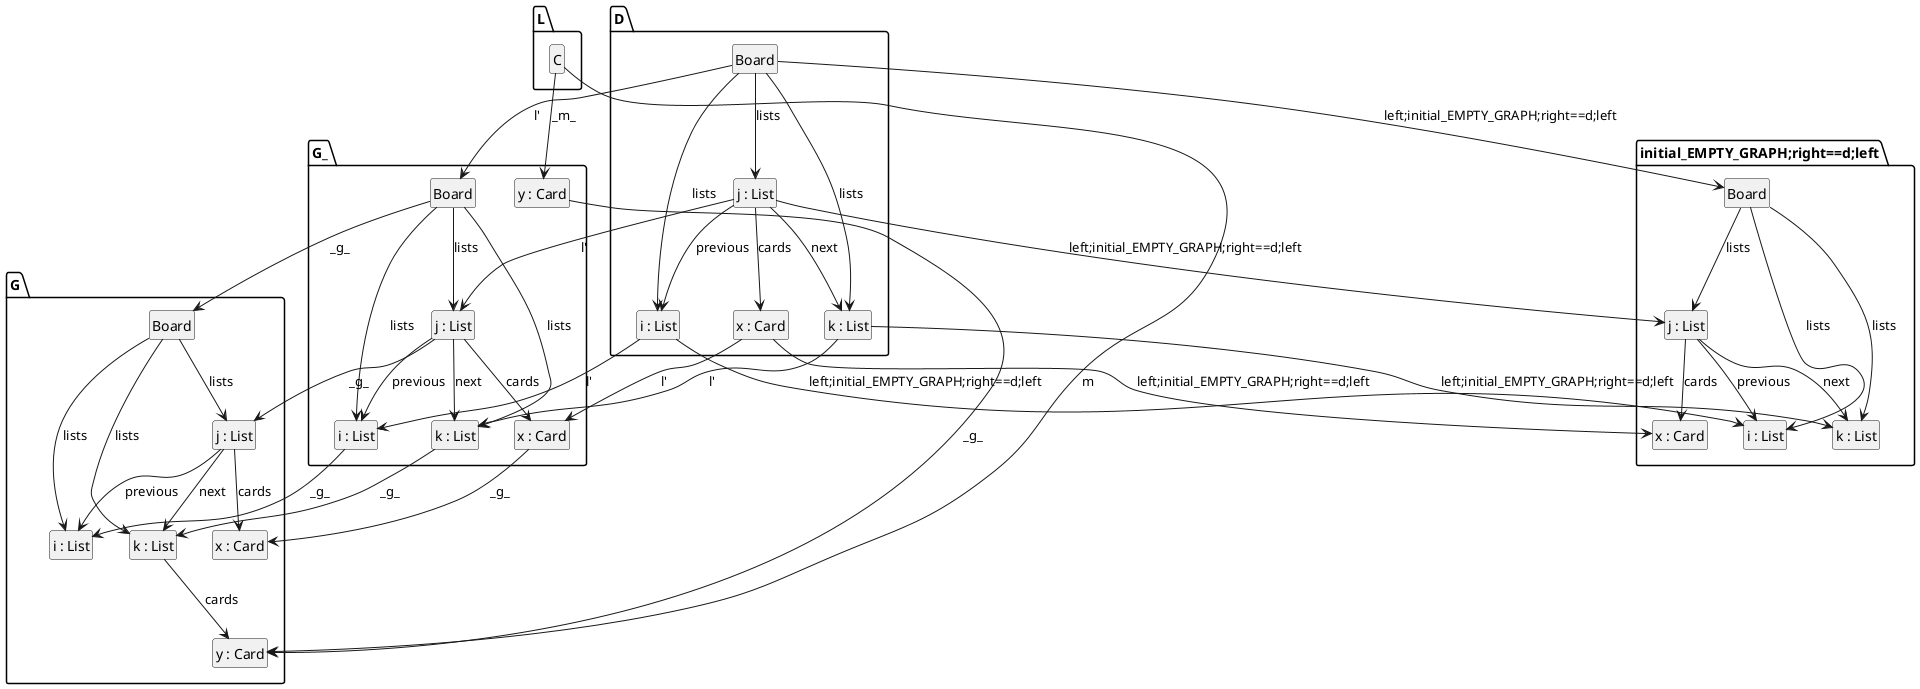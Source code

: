 @startuml
skinparam shadowing false
hide members
hide circle
class "L.C"
class "G.Board"
class "G.i : List"
class "G.j : List"
class "G.x : Card"
class "G.k : List"
class "G.y : Card"
"G.Board"-->"G.i : List" : "lists"
"G.Board"-->"G.j : List" : "lists"
"G.Board"-->"G.k : List" : "lists"
"G.j : List"-->"G.i : List" : "previous"
"G.j : List"-->"G.k : List" : "next"
"G.j : List"-->"G.x : Card" : "cards"
"G.k : List"-->"G.y : Card" : "cards"
class "G_.Board"
class "G_.i : List"
class "G_.j : List"
class "G_.x : Card"
class "G_.k : List"
class "G_.y : Card"
"G_.Board"-->"G_.i : List" : "lists"
"G_.Board"-->"G_.j : List" : "lists"
"G_.Board"-->"G_.k : List" : "lists"
"G_.j : List"-->"G_.i : List" : "previous"
"G_.j : List"-->"G_.k : List" : "next"
"G_.j : List"-->"G_.x : Card" : "cards"
class "D.Board"
class "D.i : List"
class "D.j : List"
class "D.x : Card"
class "D.k : List"
"D.Board"-->"D.i : List" : "lists"
"D.Board"-->"D.j : List" : "lists"
"D.Board"-->"D.k : List" : "lists"
"D.j : List"-->"D.i : List" : "previous"
"D.j : List"-->"D.k : List" : "next"
"D.j : List"-->"D.x : Card" : "cards"
class "initial_EMPTY_GRAPH;right==d;left.Board"
class "initial_EMPTY_GRAPH;right==d;left.i : List"
class "initial_EMPTY_GRAPH;right==d;left.j : List"
class "initial_EMPTY_GRAPH;right==d;left.x : Card"
class "initial_EMPTY_GRAPH;right==d;left.k : List"
"initial_EMPTY_GRAPH;right==d;left.Board"-->"initial_EMPTY_GRAPH;right==d;left.i : List" : "lists"
"initial_EMPTY_GRAPH;right==d;left.Board"-->"initial_EMPTY_GRAPH;right==d;left.j : List" : "lists"
"initial_EMPTY_GRAPH;right==d;left.Board"-->"initial_EMPTY_GRAPH;right==d;left.k : List" : "lists"
"initial_EMPTY_GRAPH;right==d;left.j : List"-->"initial_EMPTY_GRAPH;right==d;left.i : List" : "previous"
"initial_EMPTY_GRAPH;right==d;left.j : List"-->"initial_EMPTY_GRAPH;right==d;left.k : List" : "next"
"initial_EMPTY_GRAPH;right==d;left.j : List"-->"initial_EMPTY_GRAPH;right==d;left.x : Card" : "cards"
"L.C" --> "G.y : Card" : "m"
"L.C" --> "G_.y : Card" : "_m_"
"G_.Board" --> "G.Board" : "_g_"
"G_.i : List" --> "G.i : List" : "_g_"
"G_.j : List" --> "G.j : List" : "_g_"
"G_.x : Card" --> "G.x : Card" : "_g_"
"G_.k : List" --> "G.k : List" : "_g_"
"G_.y : Card" --> "G.y : Card" : "_g_"
"D.Board" --> "G_.Board" : "l'"
"D.i : List" --> "G_.i : List" : "l'"
"D.j : List" --> "G_.j : List" : "l'"
"D.x : Card" --> "G_.x : Card" : "l'"
"D.k : List" --> "G_.k : List" : "l'"
"D.Board" --> "initial_EMPTY_GRAPH;right==d;left.Board" : "left;initial_EMPTY_GRAPH;right==d;left"
"D.i : List" --> "initial_EMPTY_GRAPH;right==d;left.i : List" : "left;initial_EMPTY_GRAPH;right==d;left"
"D.j : List" --> "initial_EMPTY_GRAPH;right==d;left.j : List" : "left;initial_EMPTY_GRAPH;right==d;left"
"D.x : Card" --> "initial_EMPTY_GRAPH;right==d;left.x : Card" : "left;initial_EMPTY_GRAPH;right==d;left"
"D.k : List" --> "initial_EMPTY_GRAPH;right==d;left.k : List" : "left;initial_EMPTY_GRAPH;right==d;left"
@enduml

